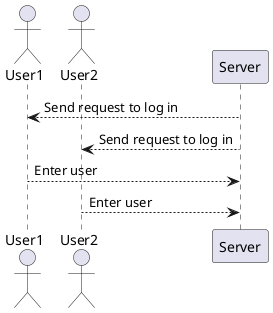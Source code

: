 @startuml atm sequence

actor User1 as u1
actor User2 as u2
participant Server as s

s --> u1: Send request to log in 
s --> u2: Send request to log in
u1 --> s: Enter user
u2 --> s: Enter user

@enduml